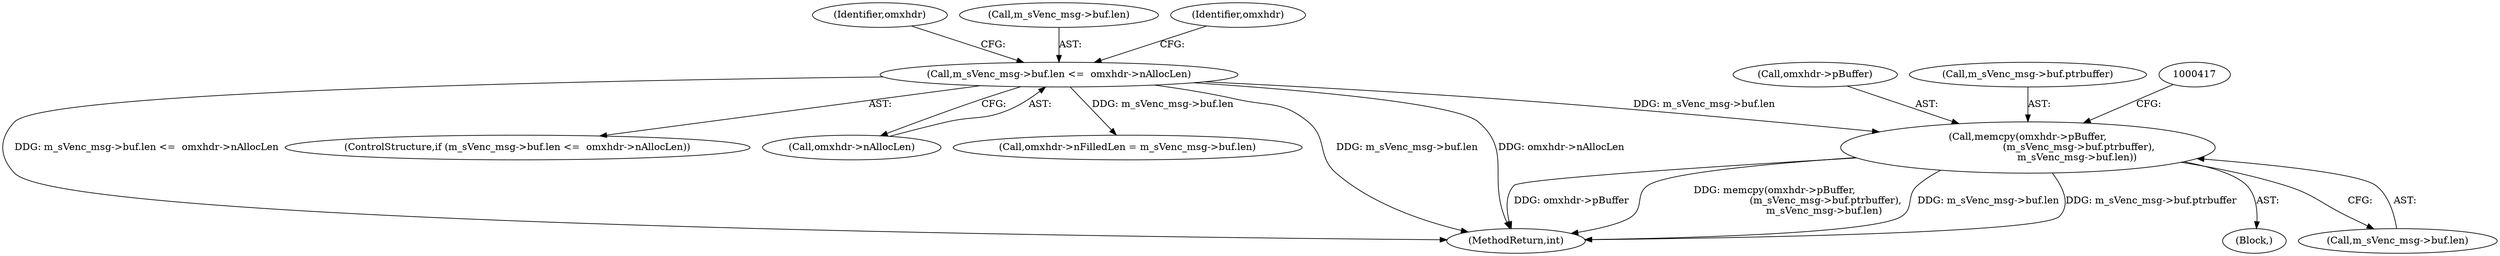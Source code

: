 digraph "0_Android_7558d03e6498e970b761aa44fff6b2c659202d95_3@API" {
"1000384" [label="(Call,memcpy(omxhdr->pBuffer,\n                                 (m_sVenc_msg->buf.ptrbuffer),\n                                m_sVenc_msg->buf.len))"];
"1000317" [label="(Call,m_sVenc_msg->buf.len <=  omxhdr->nAllocLen)"];
"1000402" [label="(Identifier,omxhdr)"];
"1000445" [label="(MethodReturn,int)"];
"1000318" [label="(Call,m_sVenc_msg->buf.len)"];
"1000385" [label="(Call,omxhdr->pBuffer)"];
"1000381" [label="(Block,)"];
"1000388" [label="(Call,m_sVenc_msg->buf.ptrbuffer)"];
"1000317" [label="(Call,m_sVenc_msg->buf.len <=  omxhdr->nAllocLen)"];
"1000384" [label="(Call,memcpy(omxhdr->pBuffer,\n                                 (m_sVenc_msg->buf.ptrbuffer),\n                                m_sVenc_msg->buf.len))"];
"1000393" [label="(Call,m_sVenc_msg->buf.len)"];
"1000316" [label="(ControlStructure,if (m_sVenc_msg->buf.len <=  omxhdr->nAllocLen))"];
"1000323" [label="(Call,omxhdr->nAllocLen)"];
"1000329" [label="(Identifier,omxhdr)"];
"1000327" [label="(Call,omxhdr->nFilledLen = m_sVenc_msg->buf.len)"];
"1000384" -> "1000381"  [label="AST: "];
"1000384" -> "1000393"  [label="CFG: "];
"1000385" -> "1000384"  [label="AST: "];
"1000388" -> "1000384"  [label="AST: "];
"1000393" -> "1000384"  [label="AST: "];
"1000417" -> "1000384"  [label="CFG: "];
"1000384" -> "1000445"  [label="DDG: memcpy(omxhdr->pBuffer,\n                                 (m_sVenc_msg->buf.ptrbuffer),\n                                m_sVenc_msg->buf.len)"];
"1000384" -> "1000445"  [label="DDG: m_sVenc_msg->buf.len"];
"1000384" -> "1000445"  [label="DDG: m_sVenc_msg->buf.ptrbuffer"];
"1000384" -> "1000445"  [label="DDG: omxhdr->pBuffer"];
"1000317" -> "1000384"  [label="DDG: m_sVenc_msg->buf.len"];
"1000317" -> "1000316"  [label="AST: "];
"1000317" -> "1000323"  [label="CFG: "];
"1000318" -> "1000317"  [label="AST: "];
"1000323" -> "1000317"  [label="AST: "];
"1000329" -> "1000317"  [label="CFG: "];
"1000402" -> "1000317"  [label="CFG: "];
"1000317" -> "1000445"  [label="DDG: m_sVenc_msg->buf.len"];
"1000317" -> "1000445"  [label="DDG: omxhdr->nAllocLen"];
"1000317" -> "1000445"  [label="DDG: m_sVenc_msg->buf.len <=  omxhdr->nAllocLen"];
"1000317" -> "1000327"  [label="DDG: m_sVenc_msg->buf.len"];
}
